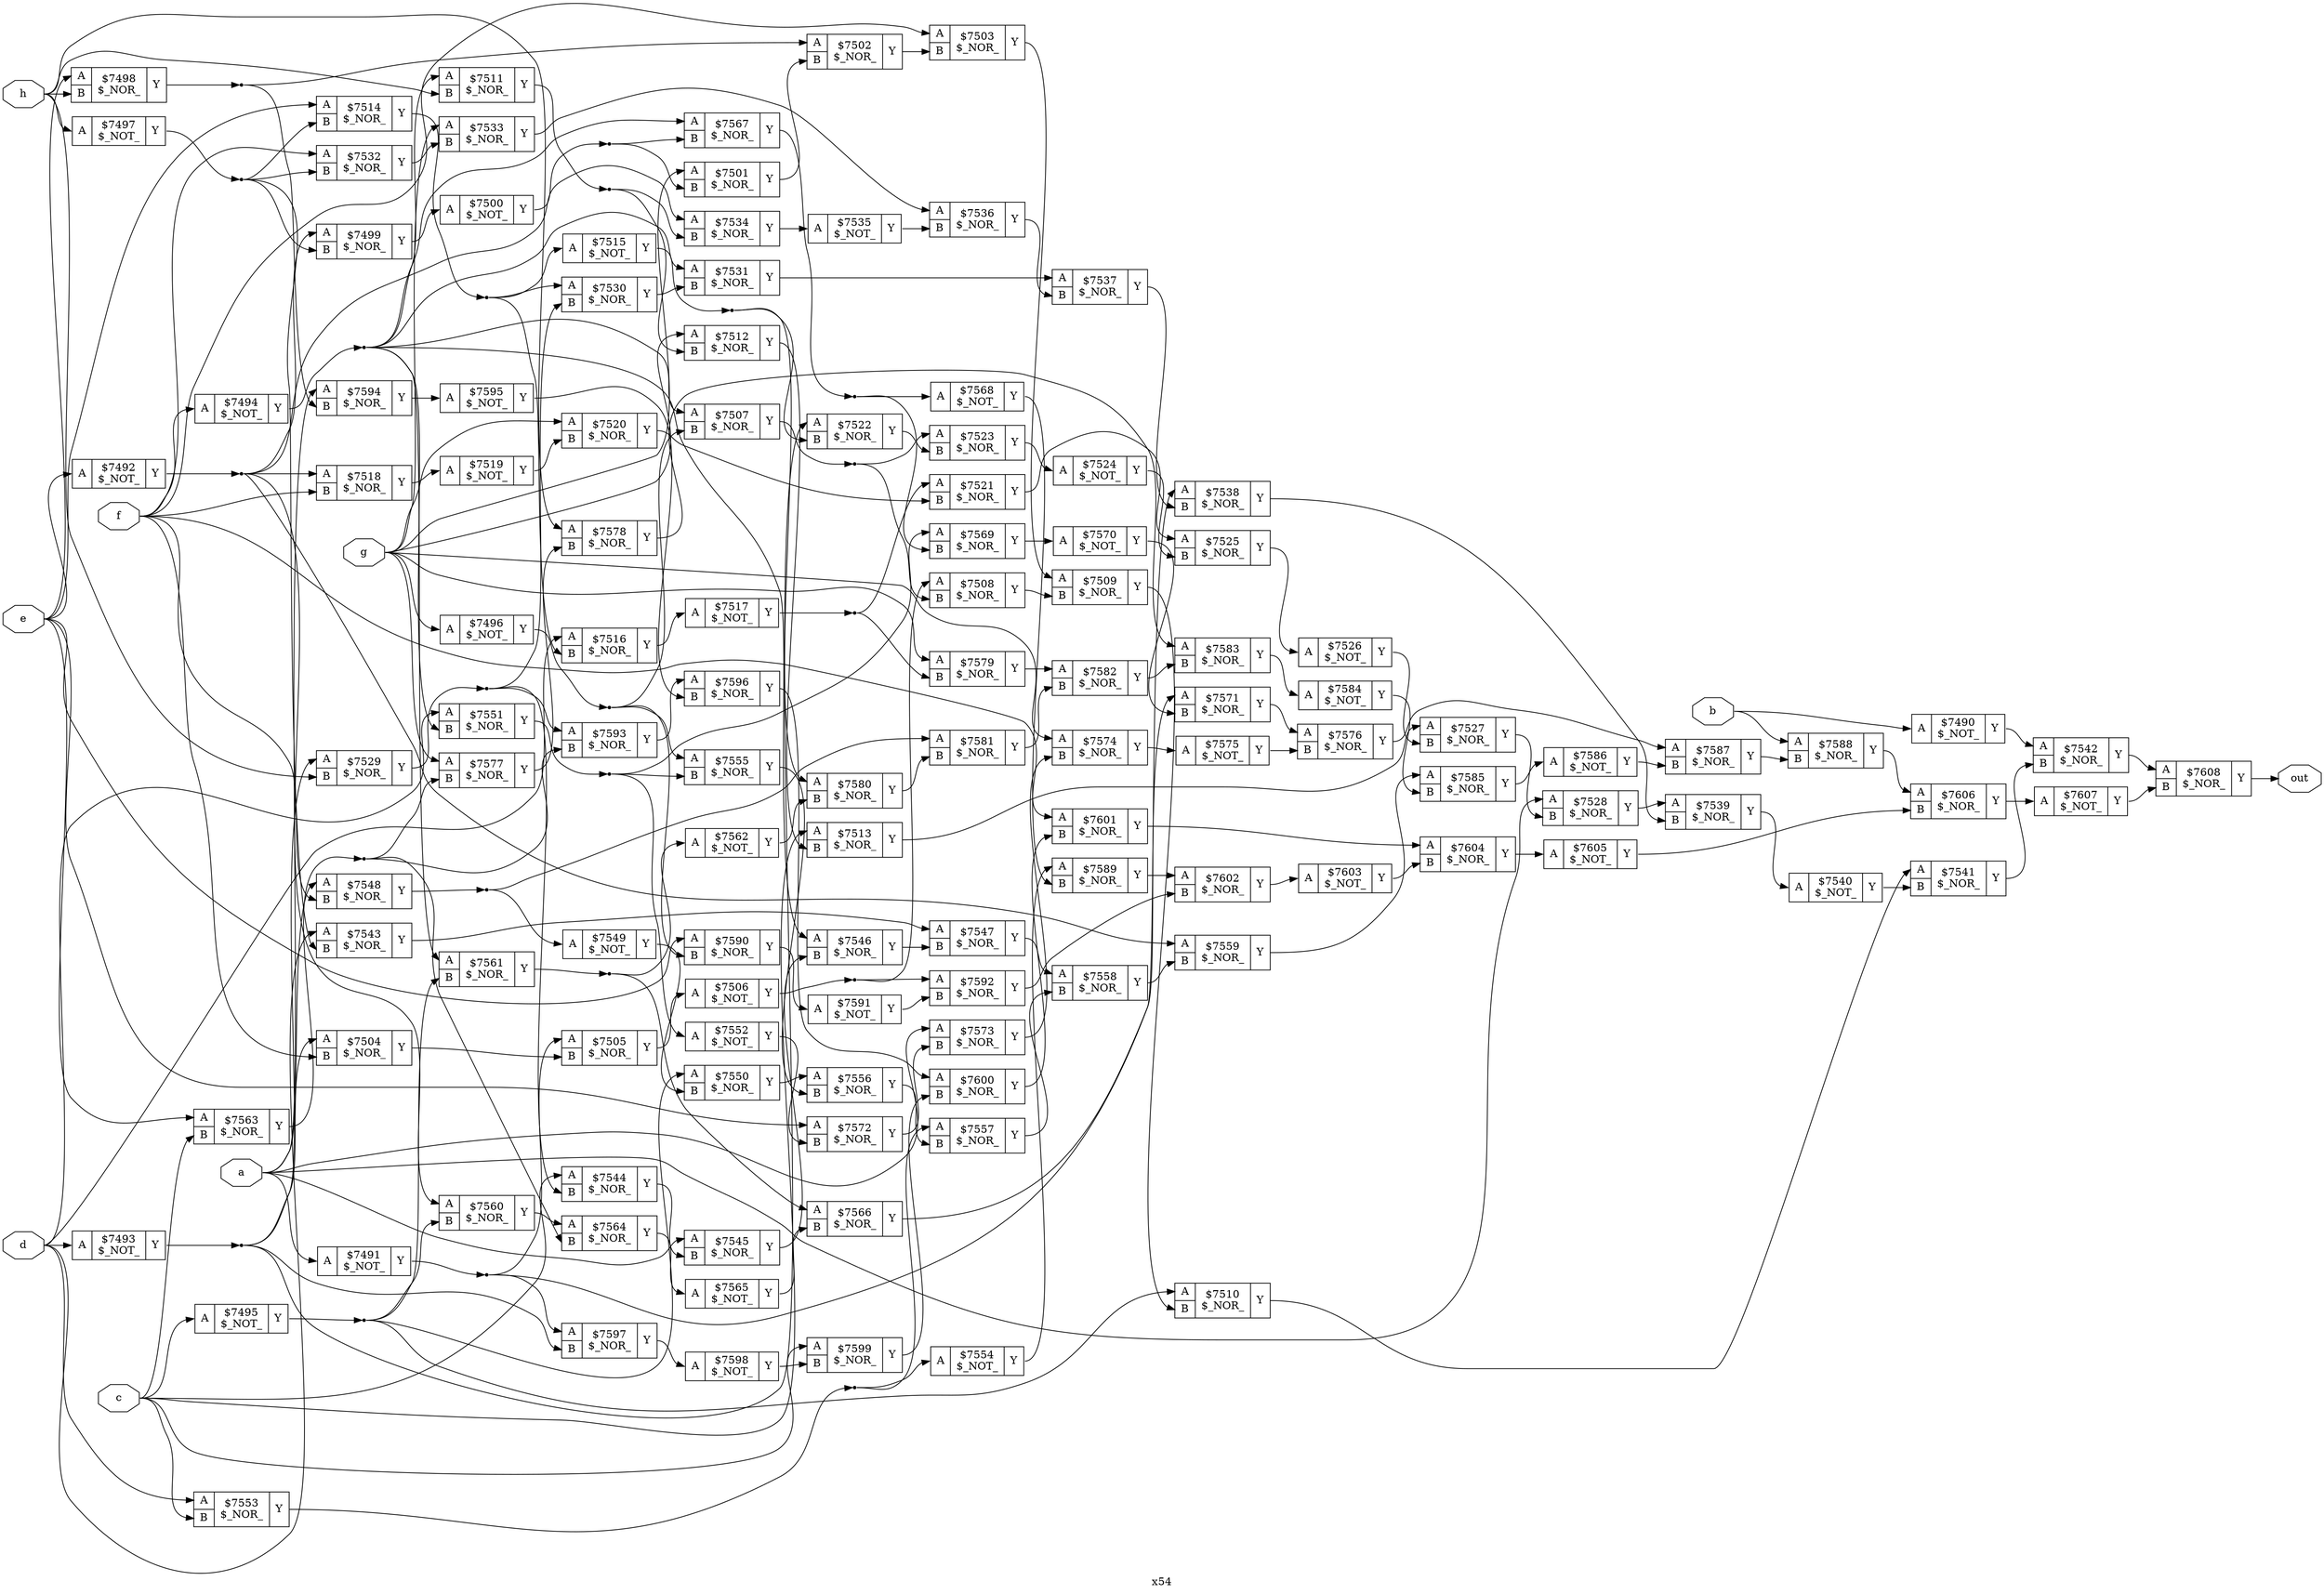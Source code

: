 digraph "x54" {
label="x54";
rankdir="LR";
remincross=true;
n119 [ shape=octagon, label="a", color="black", fontcolor="black" ];
n120 [ shape=octagon, label="b", color="black", fontcolor="black" ];
n121 [ shape=octagon, label="c", color="black", fontcolor="black" ];
n122 [ shape=octagon, label="d", color="black", fontcolor="black" ];
n123 [ shape=octagon, label="e", color="black", fontcolor="black" ];
n124 [ shape=octagon, label="f", color="black", fontcolor="black" ];
n125 [ shape=octagon, label="g", color="black", fontcolor="black" ];
n126 [ shape=octagon, label="h", color="black", fontcolor="black" ];
n127 [ shape=octagon, label="out", color="black", fontcolor="black" ];
c130 [ shape=record, label="{{<p128> A}|$7490\n$_NOT_|{<p129> Y}}" ];
c131 [ shape=record, label="{{<p128> A}|$7491\n$_NOT_|{<p129> Y}}" ];
c132 [ shape=record, label="{{<p128> A}|$7492\n$_NOT_|{<p129> Y}}" ];
c133 [ shape=record, label="{{<p128> A}|$7493\n$_NOT_|{<p129> Y}}" ];
c134 [ shape=record, label="{{<p128> A}|$7494\n$_NOT_|{<p129> Y}}" ];
c135 [ shape=record, label="{{<p128> A}|$7495\n$_NOT_|{<p129> Y}}" ];
c136 [ shape=record, label="{{<p128> A}|$7496\n$_NOT_|{<p129> Y}}" ];
c137 [ shape=record, label="{{<p128> A}|$7497\n$_NOT_|{<p129> Y}}" ];
c139 [ shape=record, label="{{<p128> A|<p138> B}|$7498\n$_NOR_|{<p129> Y}}" ];
c140 [ shape=record, label="{{<p128> A|<p138> B}|$7499\n$_NOR_|{<p129> Y}}" ];
c141 [ shape=record, label="{{<p128> A}|$7500\n$_NOT_|{<p129> Y}}" ];
c142 [ shape=record, label="{{<p128> A|<p138> B}|$7501\n$_NOR_|{<p129> Y}}" ];
c143 [ shape=record, label="{{<p128> A|<p138> B}|$7502\n$_NOR_|{<p129> Y}}" ];
c144 [ shape=record, label="{{<p128> A|<p138> B}|$7503\n$_NOR_|{<p129> Y}}" ];
c145 [ shape=record, label="{{<p128> A|<p138> B}|$7504\n$_NOR_|{<p129> Y}}" ];
c146 [ shape=record, label="{{<p128> A|<p138> B}|$7505\n$_NOR_|{<p129> Y}}" ];
c147 [ shape=record, label="{{<p128> A}|$7506\n$_NOT_|{<p129> Y}}" ];
c148 [ shape=record, label="{{<p128> A|<p138> B}|$7507\n$_NOR_|{<p129> Y}}" ];
c149 [ shape=record, label="{{<p128> A|<p138> B}|$7508\n$_NOR_|{<p129> Y}}" ];
c150 [ shape=record, label="{{<p128> A|<p138> B}|$7509\n$_NOR_|{<p129> Y}}" ];
c151 [ shape=record, label="{{<p128> A|<p138> B}|$7510\n$_NOR_|{<p129> Y}}" ];
c152 [ shape=record, label="{{<p128> A|<p138> B}|$7511\n$_NOR_|{<p129> Y}}" ];
c153 [ shape=record, label="{{<p128> A|<p138> B}|$7512\n$_NOR_|{<p129> Y}}" ];
c154 [ shape=record, label="{{<p128> A|<p138> B}|$7513\n$_NOR_|{<p129> Y}}" ];
c155 [ shape=record, label="{{<p128> A|<p138> B}|$7514\n$_NOR_|{<p129> Y}}" ];
c156 [ shape=record, label="{{<p128> A}|$7515\n$_NOT_|{<p129> Y}}" ];
c157 [ shape=record, label="{{<p128> A|<p138> B}|$7516\n$_NOR_|{<p129> Y}}" ];
c158 [ shape=record, label="{{<p128> A}|$7517\n$_NOT_|{<p129> Y}}" ];
c159 [ shape=record, label="{{<p128> A|<p138> B}|$7518\n$_NOR_|{<p129> Y}}" ];
c160 [ shape=record, label="{{<p128> A}|$7519\n$_NOT_|{<p129> Y}}" ];
c161 [ shape=record, label="{{<p128> A|<p138> B}|$7520\n$_NOR_|{<p129> Y}}" ];
c162 [ shape=record, label="{{<p128> A|<p138> B}|$7521\n$_NOR_|{<p129> Y}}" ];
c163 [ shape=record, label="{{<p128> A|<p138> B}|$7522\n$_NOR_|{<p129> Y}}" ];
c164 [ shape=record, label="{{<p128> A|<p138> B}|$7523\n$_NOR_|{<p129> Y}}" ];
c165 [ shape=record, label="{{<p128> A}|$7524\n$_NOT_|{<p129> Y}}" ];
c166 [ shape=record, label="{{<p128> A|<p138> B}|$7525\n$_NOR_|{<p129> Y}}" ];
c167 [ shape=record, label="{{<p128> A}|$7526\n$_NOT_|{<p129> Y}}" ];
c168 [ shape=record, label="{{<p128> A|<p138> B}|$7527\n$_NOR_|{<p129> Y}}" ];
c169 [ shape=record, label="{{<p128> A|<p138> B}|$7528\n$_NOR_|{<p129> Y}}" ];
c170 [ shape=record, label="{{<p128> A|<p138> B}|$7529\n$_NOR_|{<p129> Y}}" ];
c171 [ shape=record, label="{{<p128> A|<p138> B}|$7530\n$_NOR_|{<p129> Y}}" ];
c172 [ shape=record, label="{{<p128> A|<p138> B}|$7531\n$_NOR_|{<p129> Y}}" ];
c173 [ shape=record, label="{{<p128> A|<p138> B}|$7532\n$_NOR_|{<p129> Y}}" ];
c174 [ shape=record, label="{{<p128> A|<p138> B}|$7533\n$_NOR_|{<p129> Y}}" ];
c175 [ shape=record, label="{{<p128> A|<p138> B}|$7534\n$_NOR_|{<p129> Y}}" ];
c176 [ shape=record, label="{{<p128> A}|$7535\n$_NOT_|{<p129> Y}}" ];
c177 [ shape=record, label="{{<p128> A|<p138> B}|$7536\n$_NOR_|{<p129> Y}}" ];
c178 [ shape=record, label="{{<p128> A|<p138> B}|$7537\n$_NOR_|{<p129> Y}}" ];
c179 [ shape=record, label="{{<p128> A|<p138> B}|$7538\n$_NOR_|{<p129> Y}}" ];
c180 [ shape=record, label="{{<p128> A|<p138> B}|$7539\n$_NOR_|{<p129> Y}}" ];
c181 [ shape=record, label="{{<p128> A}|$7540\n$_NOT_|{<p129> Y}}" ];
c182 [ shape=record, label="{{<p128> A|<p138> B}|$7541\n$_NOR_|{<p129> Y}}" ];
c183 [ shape=record, label="{{<p128> A|<p138> B}|$7542\n$_NOR_|{<p129> Y}}" ];
c184 [ shape=record, label="{{<p128> A|<p138> B}|$7543\n$_NOR_|{<p129> Y}}" ];
c185 [ shape=record, label="{{<p128> A|<p138> B}|$7544\n$_NOR_|{<p129> Y}}" ];
c186 [ shape=record, label="{{<p128> A|<p138> B}|$7545\n$_NOR_|{<p129> Y}}" ];
c187 [ shape=record, label="{{<p128> A|<p138> B}|$7546\n$_NOR_|{<p129> Y}}" ];
c188 [ shape=record, label="{{<p128> A|<p138> B}|$7547\n$_NOR_|{<p129> Y}}" ];
c189 [ shape=record, label="{{<p128> A|<p138> B}|$7548\n$_NOR_|{<p129> Y}}" ];
c190 [ shape=record, label="{{<p128> A}|$7549\n$_NOT_|{<p129> Y}}" ];
c191 [ shape=record, label="{{<p128> A|<p138> B}|$7550\n$_NOR_|{<p129> Y}}" ];
c192 [ shape=record, label="{{<p128> A|<p138> B}|$7551\n$_NOR_|{<p129> Y}}" ];
c193 [ shape=record, label="{{<p128> A}|$7552\n$_NOT_|{<p129> Y}}" ];
c194 [ shape=record, label="{{<p128> A|<p138> B}|$7553\n$_NOR_|{<p129> Y}}" ];
c195 [ shape=record, label="{{<p128> A}|$7554\n$_NOT_|{<p129> Y}}" ];
c196 [ shape=record, label="{{<p128> A|<p138> B}|$7555\n$_NOR_|{<p129> Y}}" ];
c197 [ shape=record, label="{{<p128> A|<p138> B}|$7556\n$_NOR_|{<p129> Y}}" ];
c198 [ shape=record, label="{{<p128> A|<p138> B}|$7557\n$_NOR_|{<p129> Y}}" ];
c199 [ shape=record, label="{{<p128> A|<p138> B}|$7558\n$_NOR_|{<p129> Y}}" ];
c200 [ shape=record, label="{{<p128> A|<p138> B}|$7559\n$_NOR_|{<p129> Y}}" ];
c201 [ shape=record, label="{{<p128> A|<p138> B}|$7560\n$_NOR_|{<p129> Y}}" ];
c202 [ shape=record, label="{{<p128> A|<p138> B}|$7561\n$_NOR_|{<p129> Y}}" ];
c203 [ shape=record, label="{{<p128> A}|$7562\n$_NOT_|{<p129> Y}}" ];
c204 [ shape=record, label="{{<p128> A|<p138> B}|$7563\n$_NOR_|{<p129> Y}}" ];
c205 [ shape=record, label="{{<p128> A|<p138> B}|$7564\n$_NOR_|{<p129> Y}}" ];
c206 [ shape=record, label="{{<p128> A}|$7565\n$_NOT_|{<p129> Y}}" ];
c207 [ shape=record, label="{{<p128> A|<p138> B}|$7566\n$_NOR_|{<p129> Y}}" ];
c208 [ shape=record, label="{{<p128> A|<p138> B}|$7567\n$_NOR_|{<p129> Y}}" ];
c209 [ shape=record, label="{{<p128> A}|$7568\n$_NOT_|{<p129> Y}}" ];
c210 [ shape=record, label="{{<p128> A|<p138> B}|$7569\n$_NOR_|{<p129> Y}}" ];
c211 [ shape=record, label="{{<p128> A}|$7570\n$_NOT_|{<p129> Y}}" ];
c212 [ shape=record, label="{{<p128> A|<p138> B}|$7571\n$_NOR_|{<p129> Y}}" ];
c213 [ shape=record, label="{{<p128> A|<p138> B}|$7572\n$_NOR_|{<p129> Y}}" ];
c214 [ shape=record, label="{{<p128> A|<p138> B}|$7573\n$_NOR_|{<p129> Y}}" ];
c215 [ shape=record, label="{{<p128> A|<p138> B}|$7574\n$_NOR_|{<p129> Y}}" ];
c216 [ shape=record, label="{{<p128> A}|$7575\n$_NOT_|{<p129> Y}}" ];
c217 [ shape=record, label="{{<p128> A|<p138> B}|$7576\n$_NOR_|{<p129> Y}}" ];
c218 [ shape=record, label="{{<p128> A|<p138> B}|$7577\n$_NOR_|{<p129> Y}}" ];
c219 [ shape=record, label="{{<p128> A|<p138> B}|$7578\n$_NOR_|{<p129> Y}}" ];
c220 [ shape=record, label="{{<p128> A|<p138> B}|$7579\n$_NOR_|{<p129> Y}}" ];
c221 [ shape=record, label="{{<p128> A|<p138> B}|$7580\n$_NOR_|{<p129> Y}}" ];
c222 [ shape=record, label="{{<p128> A|<p138> B}|$7581\n$_NOR_|{<p129> Y}}" ];
c223 [ shape=record, label="{{<p128> A|<p138> B}|$7582\n$_NOR_|{<p129> Y}}" ];
c224 [ shape=record, label="{{<p128> A|<p138> B}|$7583\n$_NOR_|{<p129> Y}}" ];
c225 [ shape=record, label="{{<p128> A}|$7584\n$_NOT_|{<p129> Y}}" ];
c226 [ shape=record, label="{{<p128> A|<p138> B}|$7585\n$_NOR_|{<p129> Y}}" ];
c227 [ shape=record, label="{{<p128> A}|$7586\n$_NOT_|{<p129> Y}}" ];
c228 [ shape=record, label="{{<p128> A|<p138> B}|$7587\n$_NOR_|{<p129> Y}}" ];
c229 [ shape=record, label="{{<p128> A|<p138> B}|$7588\n$_NOR_|{<p129> Y}}" ];
c230 [ shape=record, label="{{<p128> A|<p138> B}|$7589\n$_NOR_|{<p129> Y}}" ];
c231 [ shape=record, label="{{<p128> A|<p138> B}|$7590\n$_NOR_|{<p129> Y}}" ];
c232 [ shape=record, label="{{<p128> A}|$7591\n$_NOT_|{<p129> Y}}" ];
c233 [ shape=record, label="{{<p128> A|<p138> B}|$7592\n$_NOR_|{<p129> Y}}" ];
c234 [ shape=record, label="{{<p128> A|<p138> B}|$7593\n$_NOR_|{<p129> Y}}" ];
c235 [ shape=record, label="{{<p128> A|<p138> B}|$7594\n$_NOR_|{<p129> Y}}" ];
c236 [ shape=record, label="{{<p128> A}|$7595\n$_NOT_|{<p129> Y}}" ];
c237 [ shape=record, label="{{<p128> A|<p138> B}|$7596\n$_NOR_|{<p129> Y}}" ];
c238 [ shape=record, label="{{<p128> A|<p138> B}|$7597\n$_NOR_|{<p129> Y}}" ];
c239 [ shape=record, label="{{<p128> A}|$7598\n$_NOT_|{<p129> Y}}" ];
c240 [ shape=record, label="{{<p128> A|<p138> B}|$7599\n$_NOR_|{<p129> Y}}" ];
c241 [ shape=record, label="{{<p128> A|<p138> B}|$7600\n$_NOR_|{<p129> Y}}" ];
c242 [ shape=record, label="{{<p128> A|<p138> B}|$7601\n$_NOR_|{<p129> Y}}" ];
c243 [ shape=record, label="{{<p128> A|<p138> B}|$7602\n$_NOR_|{<p129> Y}}" ];
c244 [ shape=record, label="{{<p128> A}|$7603\n$_NOT_|{<p129> Y}}" ];
c245 [ shape=record, label="{{<p128> A|<p138> B}|$7604\n$_NOR_|{<p129> Y}}" ];
c246 [ shape=record, label="{{<p128> A}|$7605\n$_NOT_|{<p129> Y}}" ];
c247 [ shape=record, label="{{<p128> A|<p138> B}|$7606\n$_NOR_|{<p129> Y}}" ];
c248 [ shape=record, label="{{<p128> A}|$7607\n$_NOT_|{<p129> Y}}" ];
c249 [ shape=record, label="{{<p128> A|<p138> B}|$7608\n$_NOR_|{<p129> Y}}" ];
c221:p129:e -> c222:p138:w [color="black", label=""];
c230:p129:e -> c243:p128:w [color="black", label=""];
n100 [ shape=point ];
c202:p129:e -> n100:w [color="black", label=""];
n100:e -> c203:p128:w [color="black", label=""];
n100:e -> c207:p128:w [color="black", label=""];
c203:p129:e -> c221:p138:w [color="black", label=""];
n102 [ shape=point ];
c204:p129:e -> n102:w [color="black", label=""];
n102:e -> c205:p138:w [color="black", label=""];
n102:e -> c218:p138:w [color="black", label=""];
n102:e -> c234:p138:w [color="black", label=""];
c205:p129:e -> c206:p128:w [color="black", label=""];
c206:p129:e -> c207:p138:w [color="black", label=""];
c207:p129:e -> c212:p128:w [color="black", label=""];
n106 [ shape=point ];
c208:p129:e -> n106:w [color="black", label=""];
n106:e -> c209:p128:w [color="black", label=""];
n106:e -> c210:p138:w [color="black", label=""];
c209:p129:e -> c230:p138:w [color="black", label=""];
c210:p129:e -> c211:p128:w [color="black", label=""];
c211:p129:e -> c212:p138:w [color="black", label=""];
c130:p129:e -> c183:p128:w [color="black", label=""];
c212:p129:e -> c217:p128:w [color="black", label=""];
c213:p129:e -> c214:p138:w [color="black", label=""];
c214:p129:e -> c215:p138:w [color="black", label=""];
c215:p129:e -> c216:p128:w [color="black", label=""];
c216:p129:e -> c217:p138:w [color="black", label=""];
c217:p129:e -> c228:p128:w [color="black", label=""];
c218:p129:e -> c219:p138:w [color="black", label=""];
c219:p129:e -> c224:p128:w [color="black", label=""];
c220:p129:e -> c223:p128:w [color="black", label=""];
n119:e -> c131:p128:w [color="black", label=""];
n119:e -> c169:p128:w [color="black", label=""];
n119:e -> c186:p128:w [color="black", label=""];
n119:e -> c189:p128:w [color="black", label=""];
n119:e -> c214:p128:w [color="black", label=""];
n119:e -> c235:p128:w [color="black", label=""];
c231:p129:e -> c232:p128:w [color="black", label=""];
n120:e -> c130:p128:w [color="black", label=""];
n120:e -> c229:p128:w [color="black", label=""];
n121:e -> c135:p128:w [color="black", label=""];
n121:e -> c154:p128:w [color="black", label=""];
n121:e -> c185:p128:w [color="black", label=""];
n121:e -> c194:p138:w [color="black", label=""];
n121:e -> c204:p138:w [color="black", label=""];
n121:e -> c240:p128:w [color="black", label=""];
n122:e -> c133:p128:w [color="black", label=""];
n122:e -> c157:p128:w [color="black", label=""];
n122:e -> c184:p128:w [color="black", label=""];
n122:e -> c192:p128:w [color="black", label=""];
n122:e -> c194:p128:w [color="black", label=""];
n123:e -> c132:p128:w [color="black", label=""];
n123:e -> c139:p128:w [color="black", label=""];
n123:e -> c155:p128:w [color="black", label=""];
n123:e -> c204:p128:w [color="black", label=""];
n123:e -> c213:p128:w [color="black", label=""];
n123:e -> c231:p128:w [color="black", label=""];
n124:e -> c134:p128:w [color="black", label=""];
n124:e -> c144:p128:w [color="black", label=""];
n124:e -> c145:p138:w [color="black", label=""];
n124:e -> c159:p138:w [color="black", label=""];
n124:e -> c173:p128:w [color="black", label=""];
n124:e -> c189:p138:w [color="black", label=""];
n124:e -> c242:p128:w [color="black", label=""];
n125:e -> c136:p128:w [color="black", label=""];
n125:e -> c142:p128:w [color="black", label=""];
n125:e -> c153:p128:w [color="black", label=""];
n125:e -> c161:p128:w [color="black", label=""];
n125:e -> c174:p128:w [color="black", label=""];
n125:e -> c215:p128:w [color="black", label=""];
n125:e -> c218:p128:w [color="black", label=""];
n125:e -> c220:p128:w [color="black", label=""];
n126:e -> c137:p128:w [color="black", label=""];
n126:e -> c139:p138:w [color="black", label=""];
n126:e -> c152:p138:w [color="black", label=""];
n126:e -> c170:p138:w [color="black", label=""];
n126:e -> c219:p128:w [color="black", label=""];
c249:p129:e -> n127:w [color="black", label=""];
c232:p129:e -> c233:p138:w [color="black", label=""];
c233:p129:e -> c243:p138:w [color="black", label=""];
c234:p129:e -> c237:p128:w [color="black", label=""];
c235:p129:e -> c236:p128:w [color="black", label=""];
c236:p129:e -> c237:p138:w [color="black", label=""];
c237:p129:e -> c241:p128:w [color="black", label=""];
c238:p129:e -> c239:p128:w [color="black", label=""];
c222:p129:e -> c223:p138:w [color="black", label=""];
c239:p129:e -> c240:p138:w [color="black", label=""];
c240:p129:e -> c241:p138:w [color="black", label=""];
n22 [ shape=point ];
c131:p129:e -> n22:w [color="black", label=""];
n22:e -> c146:p128:w [color="black", label=""];
n22:e -> c179:p128:w [color="black", label=""];
n22:e -> c238:p128:w [color="black", label=""];
c241:p129:e -> c242:p138:w [color="black", label=""];
c242:p129:e -> c245:p128:w [color="black", label=""];
c243:p129:e -> c244:p128:w [color="black", label=""];
c244:p129:e -> c245:p138:w [color="black", label=""];
c245:p129:e -> c246:p128:w [color="black", label=""];
c246:p129:e -> c247:p138:w [color="black", label=""];
c247:p129:e -> c248:p128:w [color="black", label=""];
c223:p129:e -> c224:p138:w [color="black", label=""];
c248:p129:e -> c249:p138:w [color="black", label=""];
n31 [ shape=point ];
c132:p129:e -> n31:w [color="black", label=""];
n31:e -> c140:p128:w [color="black", label=""];
n31:e -> c159:p128:w [color="black", label=""];
n31:e -> c175:p128:w [color="black", label=""];
n31:e -> c200:p128:w [color="black", label=""];
n31:e -> c201:p128:w [color="black", label=""];
n32 [ shape=point ];
c133:p129:e -> n32:w [color="black", label=""];
n32:e -> c145:p128:w [color="black", label=""];
n32:e -> c163:p128:w [color="black", label=""];
n32:e -> c170:p128:w [color="black", label=""];
n32:e -> c238:p138:w [color="black", label=""];
n33 [ shape=point ];
c134:p129:e -> n33:w [color="black", label=""];
n33:e -> c148:p128:w [color="black", label=""];
n33:e -> c152:p128:w [color="black", label=""];
n33:e -> c172:p128:w [color="black", label=""];
n33:e -> c187:p128:w [color="black", label=""];
n33:e -> c192:p138:w [color="black", label=""];
n33:e -> c202:p128:w [color="black", label=""];
n33:e -> c208:p128:w [color="black", label=""];
n34 [ shape=point ];
c135:p129:e -> n34:w [color="black", label=""];
n34:e -> c151:p128:w [color="black", label=""];
n34:e -> c191:p128:w [color="black", label=""];
n34:e -> c201:p138:w [color="black", label=""];
n34:e -> c202:p138:w [color="black", label=""];
n35 [ shape=point ];
c136:p129:e -> n35:w [color="black", label=""];
n35:e -> c148:p138:w [color="black", label=""];
n35:e -> c196:p128:w [color="black", label=""];
n35:e -> c231:p138:w [color="black", label=""];
n36 [ shape=point ];
c137:p129:e -> n36:w [color="black", label=""];
n36:e -> c140:p138:w [color="black", label=""];
n36:e -> c155:p138:w [color="black", label=""];
n36:e -> c173:p138:w [color="black", label=""];
n36:e -> c184:p138:w [color="black", label=""];
n37 [ shape=point ];
c139:p129:e -> n37:w [color="black", label=""];
n37:e -> c143:p128:w [color="black", label=""];
n37:e -> c235:p138:w [color="black", label=""];
c140:p129:e -> c141:p128:w [color="black", label=""];
n39 [ shape=point ];
c141:p129:e -> n39:w [color="black", label=""];
n39:e -> c142:p138:w [color="black", label=""];
n39:e -> c208:p138:w [color="black", label=""];
c224:p129:e -> c225:p128:w [color="black", label=""];
c142:p129:e -> c143:p138:w [color="black", label=""];
c143:p129:e -> c144:p138:w [color="black", label=""];
c144:p129:e -> c150:p128:w [color="black", label=""];
c145:p129:e -> c146:p138:w [color="black", label=""];
c146:p129:e -> c147:p128:w [color="black", label=""];
n45 [ shape=point ];
c147:p129:e -> n45:w [color="black", label=""];
n45:e -> c149:p128:w [color="black", label=""];
n45:e -> c233:p128:w [color="black", label=""];
n46 [ shape=point ];
c148:p129:e -> n46:w [color="black", label=""];
n46:e -> c149:p138:w [color="black", label=""];
n46:e -> c164:p128:w [color="black", label=""];
c149:p129:e -> c150:p138:w [color="black", label=""];
c150:p129:e -> c151:p138:w [color="black", label=""];
c151:p129:e -> c182:p128:w [color="black", label=""];
c225:p129:e -> c226:p138:w [color="black", label=""];
n50 [ shape=point ];
c152:p129:e -> n50:w [color="black", label=""];
n50:e -> c153:p138:w [color="black", label=""];
n50:e -> c175:p138:w [color="black", label=""];
c153:p129:e -> c154:p138:w [color="black", label=""];
c154:p129:e -> c168:p128:w [color="black", label=""];
n53 [ shape=point ];
c155:p129:e -> n53:w [color="black", label=""];
n53:e -> c156:p128:w [color="black", label=""];
n53:e -> c157:p138:w [color="black", label=""];
n53:e -> c171:p128:w [color="black", label=""];
n54 [ shape=point ];
c156:p129:e -> n54:w [color="black", label=""];
n54:e -> c163:p138:w [color="black", label=""];
n54:e -> c221:p128:w [color="black", label=""];
c157:p129:e -> c158:p128:w [color="black", label=""];
n56 [ shape=point ];
c158:p129:e -> n56:w [color="black", label=""];
n56:e -> c162:p128:w [color="black", label=""];
n56:e -> c220:p138:w [color="black", label=""];
c159:p129:e -> c160:p128:w [color="black", label=""];
c160:p129:e -> c161:p138:w [color="black", label=""];
c161:p129:e -> c162:p138:w [color="black", label=""];
c226:p129:e -> c227:p128:w [color="black", label=""];
c162:p129:e -> c166:p128:w [color="black", label=""];
c163:p129:e -> c164:p138:w [color="black", label=""];
c164:p129:e -> c165:p128:w [color="black", label=""];
c165:p129:e -> c166:p138:w [color="black", label=""];
c166:p129:e -> c167:p128:w [color="black", label=""];
c167:p129:e -> c168:p138:w [color="black", label=""];
c168:p129:e -> c169:p138:w [color="black", label=""];
c169:p129:e -> c180:p128:w [color="black", label=""];
n68 [ shape=point ];
c170:p129:e -> n68:w [color="black", label=""];
n68:e -> c171:p138:w [color="black", label=""];
n68:e -> c185:p138:w [color="black", label=""];
n68:e -> c234:p128:w [color="black", label=""];
c171:p129:e -> c172:p138:w [color="black", label=""];
c227:p129:e -> c228:p138:w [color="black", label=""];
c172:p129:e -> c178:p128:w [color="black", label=""];
c173:p129:e -> c174:p138:w [color="black", label=""];
c174:p129:e -> c177:p128:w [color="black", label=""];
c175:p129:e -> c176:p128:w [color="black", label=""];
c176:p129:e -> c177:p138:w [color="black", label=""];
c177:p129:e -> c178:p138:w [color="black", label=""];
c178:p129:e -> c179:p138:w [color="black", label=""];
c179:p129:e -> c180:p138:w [color="black", label=""];
c180:p129:e -> c181:p128:w [color="black", label=""];
c181:p129:e -> c182:p138:w [color="black", label=""];
c228:p129:e -> c229:p138:w [color="black", label=""];
c182:p129:e -> c183:p138:w [color="black", label=""];
c183:p129:e -> c249:p128:w [color="black", label=""];
c184:p129:e -> c188:p128:w [color="black", label=""];
c185:p129:e -> c186:p138:w [color="black", label=""];
c186:p129:e -> c187:p138:w [color="black", label=""];
c187:p129:e -> c188:p138:w [color="black", label=""];
c188:p129:e -> c199:p128:w [color="black", label=""];
n87 [ shape=point ];
c189:p129:e -> n87:w [color="black", label=""];
n87:e -> c190:p128:w [color="black", label=""];
n87:e -> c222:p128:w [color="black", label=""];
c190:p129:e -> c191:p138:w [color="black", label=""];
c191:p129:e -> c197:p128:w [color="black", label=""];
c229:p129:e -> c247:p128:w [color="black", label=""];
n90 [ shape=point ];
c192:p129:e -> n90:w [color="black", label=""];
n90:e -> c193:p128:w [color="black", label=""];
n90:e -> c196:p138:w [color="black", label=""];
n90:e -> c210:p128:w [color="black", label=""];
c193:p129:e -> c213:p138:w [color="black", label=""];
n92 [ shape=point ];
c194:p129:e -> n92:w [color="black", label=""];
n92:e -> c195:p128:w [color="black", label=""];
n92:e -> c198:p128:w [color="black", label=""];
c195:p129:e -> c230:p128:w [color="black", label=""];
c196:p129:e -> c197:p138:w [color="black", label=""];
c197:p129:e -> c198:p138:w [color="black", label=""];
c198:p129:e -> c199:p138:w [color="black", label=""];
c199:p129:e -> c200:p138:w [color="black", label=""];
c200:p129:e -> c226:p128:w [color="black", label=""];
c201:p129:e -> c205:p128:w [color="black", label=""];
}
